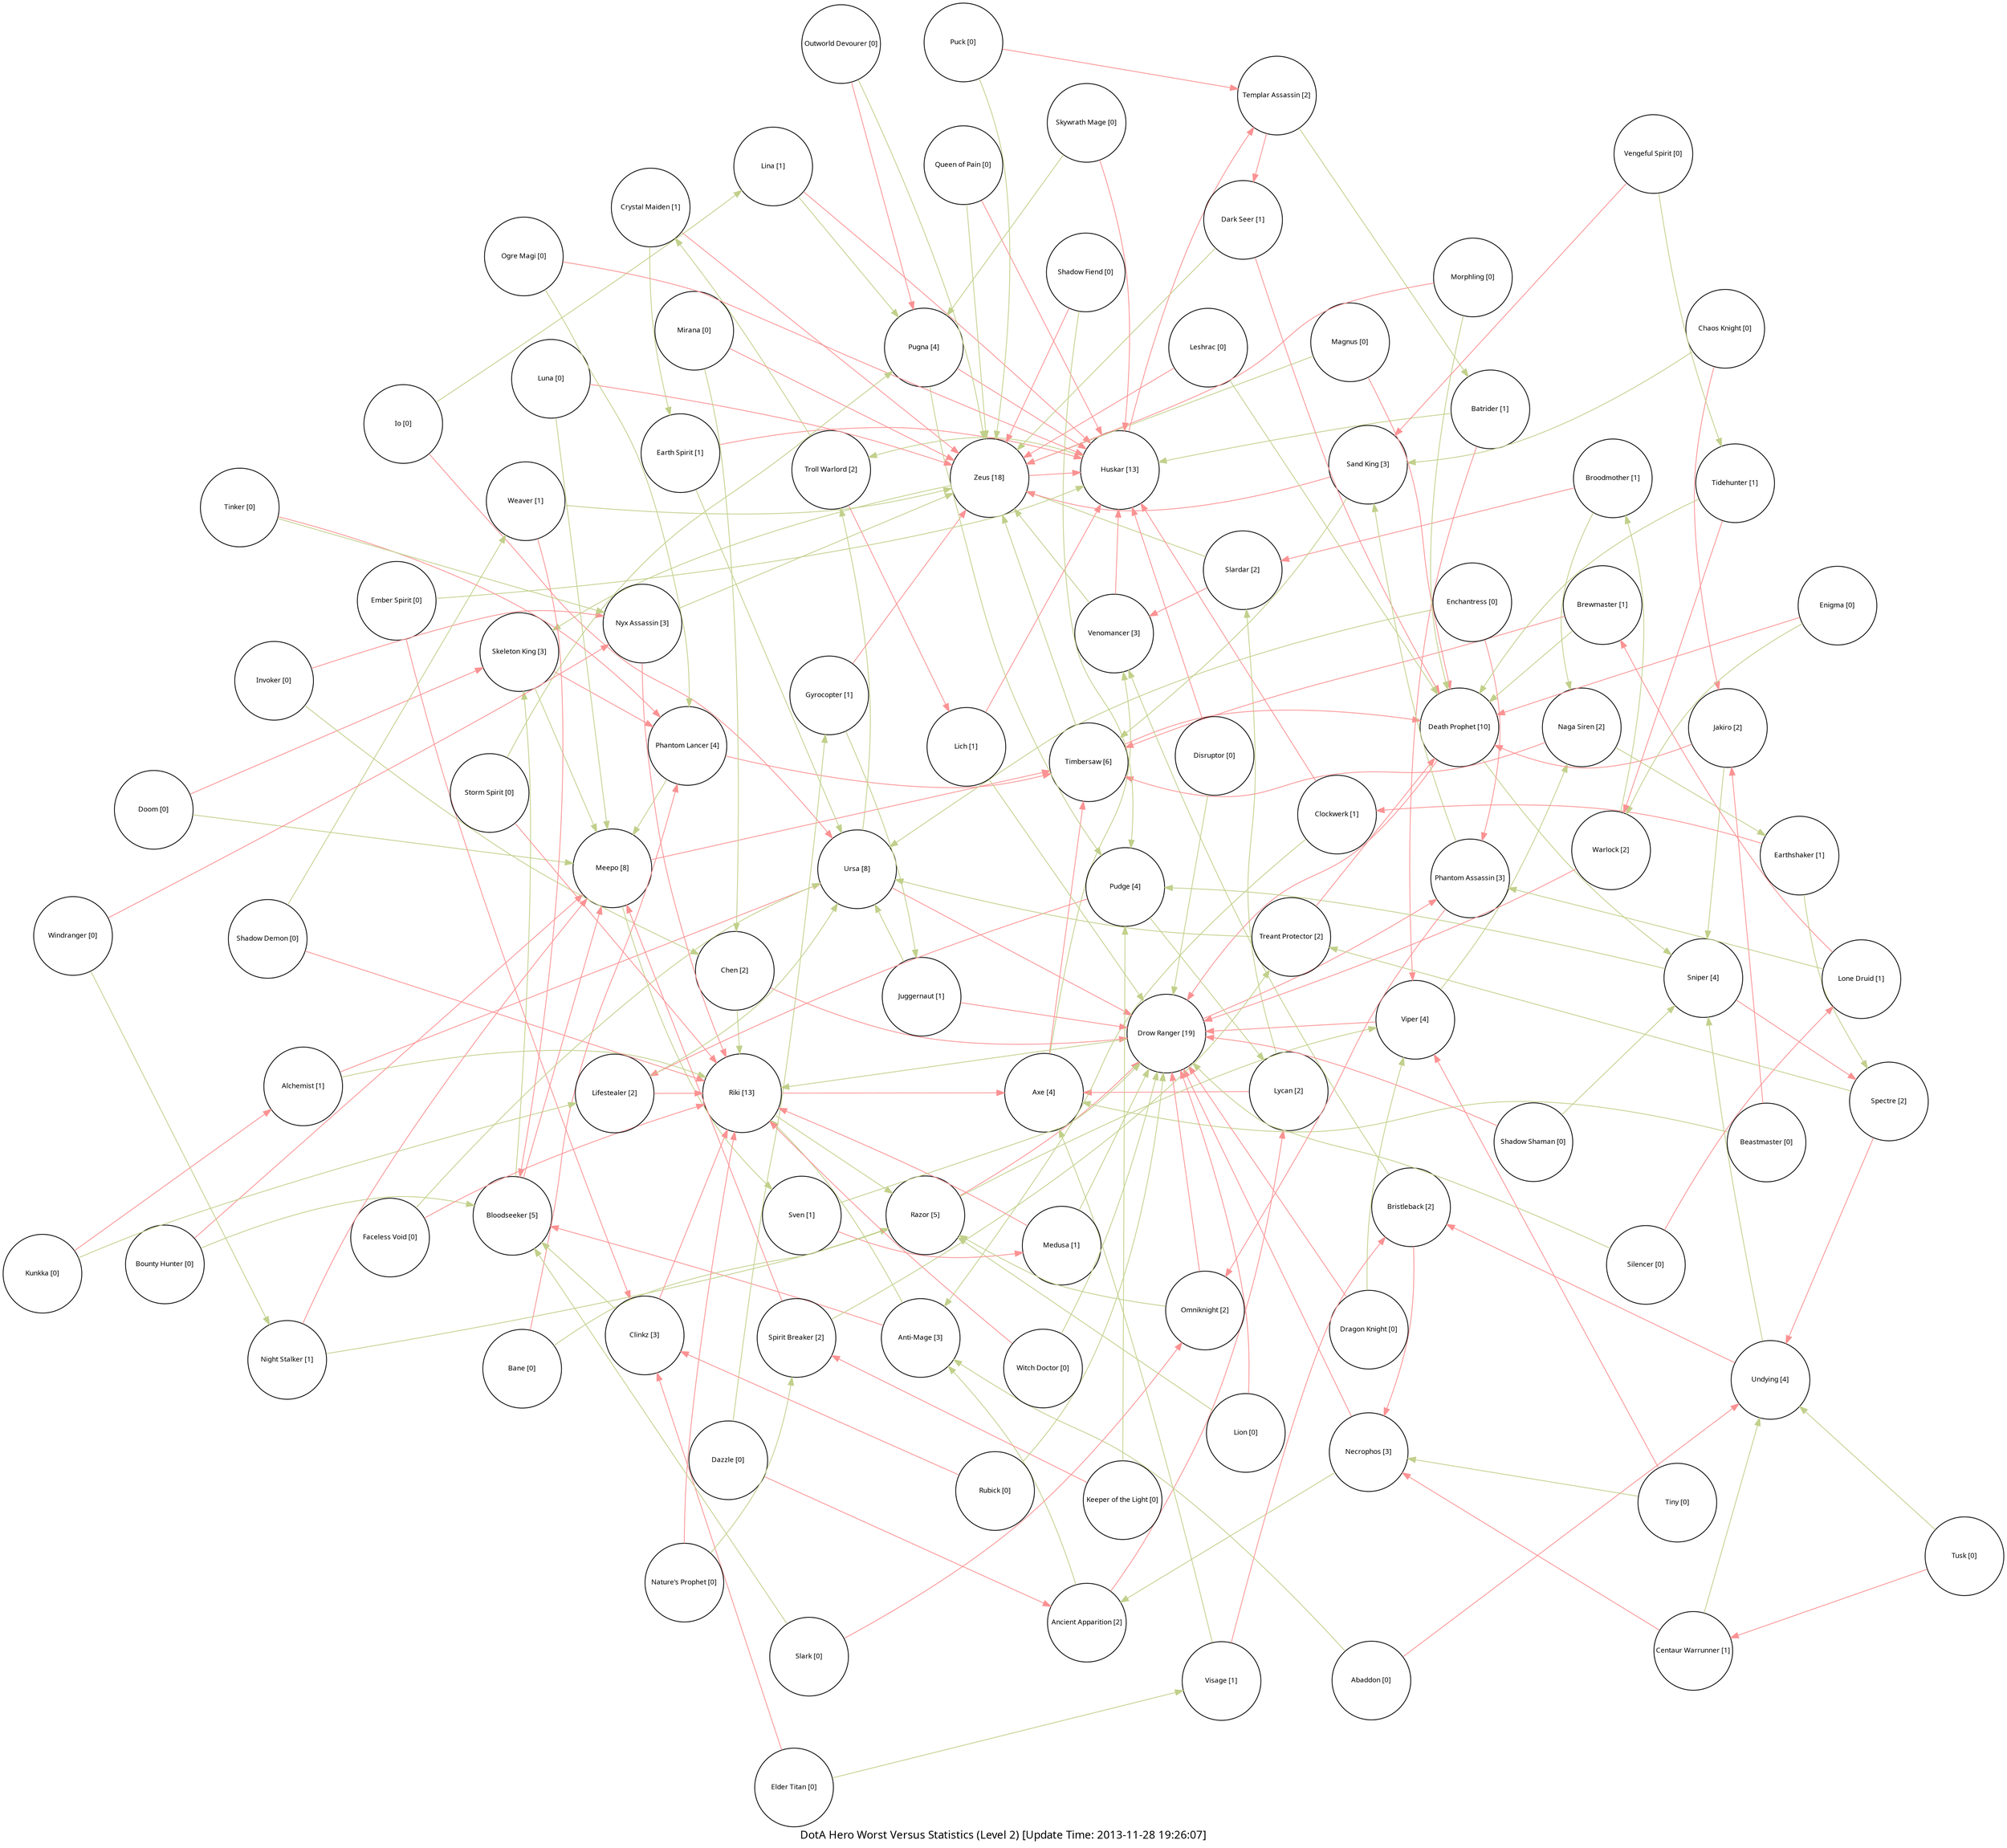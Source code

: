 digraph worst_level_2
{
    layout = neato;
    overlap = false;
    splines = true;
    fontname = "Calibri";
    label = "DotA Hero Worst Versus Statistics (Level 2) [Update Time: 2013-11-28 19:26:07]";
    sep = "+28";
    node [fontname = "Calibri", fontsize = 9, fixedsize = true, width = 1.4, height = 1.4];
    h0 [href = "http://dotabuff.com/heroes/abaddon", label = "Abaddon [0]"];
    h0 -> h93 [color = "#fb9293", tooltip = "Abaddon → Undying [1]&#10;Advantage = -2.96%&#10;Win Rate = 55.04%&#10;Matches = 43251"];
    h0 -> h3 [color = "#c1d08b", tooltip = "Abaddon → Anti-Mage [2]&#10;Advantage = -2.86%&#10;Win Rate = 62.07%&#10;Matches = 99544"];
    h1 [href = "http://dotabuff.com/heroes/alchemist", label = "Alchemist [1]"];
    h1 -> h94 [color = "#fb9293", tooltip = "Alchemist → Ursa [1]&#10;Advantage = -5.18%&#10;Win Rate = 39.94%&#10;Matches = 129174"];
    h1 -> h69 [color = "#c1d08b", tooltip = "Alchemist → Riki [2]&#10;Advantage = -4.89%&#10;Win Rate = 41.68%&#10;Matches = 218965"];
    h2 [href = "http://dotabuff.com/heroes/ancient-apparition", label = "Ancient Apparition [2]"];
    h2 -> h48 [color = "#fb9293", tooltip = "Ancient Apparition → Lycan [1]&#10;Advantage = -3.45%&#10;Win Rate = 40.85%&#10;Matches = 31834"];
    h2 -> h3 [color = "#c1d08b", tooltip = "Ancient Apparition → Anti-Mage [2]&#10;Advantage = -3.2%&#10;Win Rate = 53.62%&#10;Matches = 73424"];
    h3 [href = "http://dotabuff.com/heroes/anti-mage", label = "Anti-Mage [3]"];
    h3 -> h8 [color = "#fb9293", tooltip = "Anti-Mage → Bloodseeker [1]&#10;Advantage = -6.51%&#10;Win Rate = 34.58%&#10;Matches = 269543"];
    h3 -> h69 [color = "#c1d08b", tooltip = "Anti-Mage → Riki [2]&#10;Advantage = -5.16%&#10;Win Rate = 35.12%&#10;Matches = 240288"];
    h4 [href = "http://dotabuff.com/heroes/axe", label = "Axe [4]"];
    h4 -> h87 [color = "#fb9293", tooltip = "Axe → Timbersaw [1]&#10;Advantage = -4.68%&#10;Win Rate = 45.75%&#10;Matches = 185724"];
    h4 -> h96 [color = "#c1d08b", tooltip = "Axe → Venomancer [2]&#10;Advantage = -4.24%&#10;Win Rate = 38.46%&#10;Matches = 174870"];
    h5 [href = "http://dotabuff.com/heroes/bane", label = "Bane [0]"];
    h5 -> h63 [color = "#fb9293", tooltip = "Bane → Phantom Lancer [1]&#10;Advantage = -3.19%&#10;Win Rate = 41.47%&#10;Matches = 55618"];
    h5 -> h68 [color = "#c1d08b", tooltip = "Bane → Razor [2]&#10;Advantage = -2.99%&#10;Win Rate = 43.12%&#10;Matches = 46130"];
    h6 [href = "http://dotabuff.com/heroes/batrider", label = "Batrider [1]"];
    h6 -> h97 [color = "#fb9293", tooltip = "Batrider → Viper [1]&#10;Advantage = -4.07%&#10;Win Rate = 35.82%&#10;Matches = 57846"];
    h6 -> h34 [color = "#c1d08b", tooltip = "Batrider → Huskar [2]&#10;Advantage = -3.51%&#10;Win Rate = 43.12%&#10;Matches = 45292"];
    h7 [href = "http://dotabuff.com/heroes/beastmaster", label = "Beastmaster [0]"];
    h7 -> h37 [color = "#fb9293", tooltip = "Beastmaster → Jakiro [1]&#10;Advantage = -3.09%&#10;Win Rate = 42.04%&#10;Matches = 29274"];
    h7 -> h4 [color = "#c1d08b", tooltip = "Beastmaster → Axe [2]&#10;Advantage = -2.71%&#10;Win Rate = 46.33%&#10;Matches = 57774"];
    h8 [href = "http://dotabuff.com/heroes/bloodseeker", label = "Bloodseeker [5]"];
    h8 -> h51 [color = "#fb9293", tooltip = "Bloodseeker → Meepo [1]&#10;Advantage = -4.75%&#10;Win Rate = 53.87%&#10;Matches = 76107"];
    h8 -> h76 [color = "#c1d08b", tooltip = "Bloodseeker → Skeleton King [2]&#10;Advantage = -3.82%&#10;Win Rate = 43.51%&#10;Matches = 175541"];
    h9 [href = "http://dotabuff.com/heroes/bounty-hunter", label = "Bounty Hunter [0]"];
    h9 -> h51 [color = "#fb9293", tooltip = "Bounty Hunter → Meepo [1]&#10;Advantage = -4.12%&#10;Win Rate = 49.72%&#10;Matches = 74349"];
    h9 -> h8 [color = "#c1d08b", tooltip = "Bounty Hunter → Bloodseeker [2]&#10;Advantage = -3.91%&#10;Win Rate = 42.13%&#10;Matches = 393004"];
    h10 [href = "http://dotabuff.com/heroes/brewmaster", label = "Brewmaster [1]"];
    h10 -> h87 [color = "#fb9293", tooltip = "Brewmaster → Timbersaw [1]&#10;Advantage = -3.63%&#10;Win Rate = 47.08%&#10;Matches = 44373"];
    h10 -> h21 [color = "#c1d08b", tooltip = "Brewmaster → Death Prophet [2]&#10;Advantage = -3.5%&#10;Win Rate = 39.28%&#10;Matches = 35136"];
    h11 [href = "http://dotabuff.com/heroes/bristleback", label = "Bristleback [2]"];
    h11 -> h56 [color = "#fb9293", tooltip = "Bristleback → Necrophos [1]&#10;Advantage = -4.65%&#10;Win Rate = 41.26%&#10;Matches = 77881"];
    h11 -> h96 [color = "#c1d08b", tooltip = "Bristleback → Venomancer [2]&#10;Advantage = -3.93%&#10;Win Rate = 41.41%&#10;Matches = 108865"];
    h12 [href = "http://dotabuff.com/heroes/broodmother", label = "Broodmother [1]"];
    h12 -> h78 [color = "#fb9293", tooltip = "Broodmother → Slardar [1]&#10;Advantage = -5.43%&#10;Win Rate = 37.95%&#10;Matches = 67383"];
    h12 -> h54 [color = "#c1d08b", tooltip = "Broodmother → Naga Siren [2]&#10;Advantage = -5.21%&#10;Win Rate = 45.97%&#10;Matches = 34130"];
    h13 [href = "http://dotabuff.com/heroes/centaur-warrunner", label = "Centaur Warrunner [1]"];
    h13 -> h56 [color = "#fb9293", tooltip = "Centaur Warrunner → Necrophos [1]&#10;Advantage = -3.63%&#10;Win Rate = 44.69%&#10;Matches = 56953"];
    h13 -> h93 [color = "#c1d08b", tooltip = "Centaur Warrunner → Undying [2]&#10;Advantage = -3.45%&#10;Win Rate = 51.91%&#10;Matches = 37036"];
    h14 [href = "http://dotabuff.com/heroes/chaos-knight", label = "Chaos Knight [0]"];
    h14 -> h37 [color = "#fb9293", tooltip = "Chaos Knight → Jakiro [1]&#10;Advantage = -3.78%&#10;Win Rate = 40.35%&#10;Matches = 52984"];
    h14 -> h71 [color = "#c1d08b", tooltip = "Chaos Knight → Sand King [2]&#10;Advantage = -3.76%&#10;Win Rate = 42.68%&#10;Matches = 65054"];
    h15 [href = "http://dotabuff.com/heroes/chen", label = "Chen [2]"];
    h15 -> h25 [color = "#fb9293", tooltip = "Chen → Drow Ranger [1]&#10;Advantage = -4.17%&#10;Win Rate = 37.84%&#10;Matches = 34558"];
    h15 -> h69 [color = "#c1d08b", tooltip = "Chen → Riki [2]&#10;Advantage = -3.48%&#10;Win Rate = 39.04%&#10;Matches = 38101"];
    h16 [href = "http://dotabuff.com/heroes/clinkz", label = "Clinkz [3]"];
    h16 -> h69 [color = "#fb9293", tooltip = "Clinkz → Riki [1]&#10;Advantage = -4.4%&#10;Win Rate = 38.86%&#10;Matches = 228299"];
    h16 -> h8 [color = "#c1d08b", tooltip = "Clinkz → Bloodseeker [2]&#10;Advantage = -3.95%&#10;Win Rate = 39.52%&#10;Matches = 204208"];
    h17 [href = "http://dotabuff.com/heroes/clockwerk", label = "Clockwerk [1]"];
    h17 -> h34 [color = "#fb9293", tooltip = "Clockwerk → Huskar [1]&#10;Advantage = -5.11%&#10;Win Rate = 49.63%&#10;Matches = 83343"];
    h17 -> h3 [color = "#c1d08b", tooltip = "Clockwerk → Anti-Mage [2]&#10;Advantage = -4.42%&#10;Win Rate = 54.99%&#10;Matches = 123913"];
    h18 [href = "http://dotabuff.com/heroes/crystal-maiden", label = "Crystal Maiden [1]"];
    h18 -> h103 [color = "#fb9293", tooltip = "Crystal Maiden → Zeus [1]&#10;Advantage = -3.31%&#10;Win Rate = 45.87%&#10;Matches = 142422"];
    h18 -> h27 [color = "#c1d08b", tooltip = "Crystal Maiden → Earth Spirit [2]&#10;Advantage = -2.64%&#10;Win Rate = 63.4%&#10;Matches = 90654"];
    h19 [href = "http://dotabuff.com/heroes/dark-seer", label = "Dark Seer [1]"];
    h19 -> h21 [color = "#fb9293", tooltip = "Dark Seer → Death Prophet [1]&#10;Advantage = -4.06%&#10;Win Rate = 37.63%&#10;Matches = 60611"];
    h19 -> h103 [color = "#c1d08b", tooltip = "Dark Seer → Zeus [2]&#10;Advantage = -3.32%&#10;Win Rate = 39.59%&#10;Matches = 59853"];
    h20 [href = "http://dotabuff.com/heroes/dazzle", label = "Dazzle [0]"];
    h20 -> h2 [color = "#fb9293", tooltip = "Dazzle → Ancient Apparition [1]&#10;Advantage = -3.74%&#10;Win Rate = 50.44%&#10;Matches = 39580"];
    h20 -> h33 [color = "#c1d08b", tooltip = "Dazzle → Gyrocopter [2]&#10;Advantage = -3.19%&#10;Win Rate = 54.08%&#10;Matches = 50102"];
    h21 [href = "http://dotabuff.com/heroes/death-prophet", label = "Death Prophet [10]"];
    h21 -> h25 [color = "#fb9293", tooltip = "Death Prophet → Drow Ranger [1]&#10;Advantage = -6.43%&#10;Win Rate = 48.39%&#10;Matches = 232069"];
    h21 -> h80 [color = "#c1d08b", tooltip = "Death Prophet → Sniper [2]&#10;Advantage = -4.72%&#10;Win Rate = 54.1%&#10;Matches = 246534"];
    h22 [href = "http://dotabuff.com/heroes/disruptor", label = "Disruptor [0]"];
    h22 -> h34 [color = "#fb9293", tooltip = "Disruptor → Huskar [1]&#10;Advantage = -3.22%&#10;Win Rate = 53.81%&#10;Matches = 55597"];
    h22 -> h25 [color = "#c1d08b", tooltip = "Disruptor → Drow Ranger [2]&#10;Advantage = -2.9%&#10;Win Rate = 47.77%&#10;Matches = 87189"];
    h23 [href = "http://dotabuff.com/heroes/doom", label = "Doom [0]"];
    h23 -> h76 [color = "#fb9293", tooltip = "Doom → Skeleton King [1]&#10;Advantage = -4.09%&#10;Win Rate = 39.83%&#10;Matches = 90507"];
    h23 -> h51 [color = "#c1d08b", tooltip = "Doom → Meepo [2]&#10;Advantage = -3.9%&#10;Win Rate = 51.17%&#10;Matches = 37094"];
    h24 [href = "http://dotabuff.com/heroes/dragon-knight", label = "Dragon Knight [0]"];
    h24 -> h25 [color = "#fb9293", tooltip = "Dragon Knight → Drow Ranger [1]&#10;Advantage = -3.91%&#10;Win Rate = 42.35%&#10;Matches = 191000"];
    h24 -> h97 [color = "#c1d08b", tooltip = "Dragon Knight → Viper [2]&#10;Advantage = -2.95%&#10;Win Rate = 42.67%&#10;Matches = 150305"];
    h25 [href = "http://dotabuff.com/heroes/drow-ranger", label = "Drow Ranger [19]"];
    h25 -> h62 [color = "#fb9293", tooltip = "Drow Ranger → Phantom Assassin [1]&#10;Advantage = -4.57%&#10;Win Rate = 54.12%&#10;Matches = 353892"];
    h25 -> h69 [color = "#c1d08b", tooltip = "Drow Ranger → Riki [2]&#10;Advantage = -3.19%&#10;Win Rate = 48.15%&#10;Matches = 530771"];
    h26 [href = "http://dotabuff.com/heroes/earthshaker", label = "Earthshaker [1]"];
    h26 -> h17 [color = "#fb9293", tooltip = "Earthshaker → Clockwerk [1]&#10;Advantage = -3.79%&#10;Win Rate = 44.63%&#10;Matches = 134683"];
    h26 -> h81 [color = "#c1d08b", tooltip = "Earthshaker → Spectre [2]&#10;Advantage = -3.48%&#10;Win Rate = 42.07%&#10;Matches = 104976"];
    h27 [href = "http://dotabuff.com/heroes/earth-spirit", label = "Earth Spirit [1]"];
    h27 -> h34 [color = "#fb9293", tooltip = "Earth Spirit → Huskar [1]&#10;Advantage = -4.98%&#10;Win Rate = 37.05%&#10;Matches = 42324"];
    h27 -> h94 [color = "#c1d08b", tooltip = "Earth Spirit → Ursa [2]&#10;Advantage = -4.12%&#10;Win Rate = 30.64%&#10;Matches = 44781"];
    h28 [href = "http://dotabuff.com/heroes/elder-titan", label = "Elder Titan [0]"];
    h28 -> h16 [color = "#fb9293", tooltip = "Elder Titan → Clinkz [1]&#10;Advantage = -3.35%&#10;Win Rate = 54.09%&#10;Matches = 47423"];
    h28 -> h98 [color = "#c1d08b", tooltip = "Elder Titan → Visage [2]&#10;Advantage = -3.28%&#10;Win Rate = 51.15%&#10;Matches = 20039"];
    h29 [href = "http://dotabuff.com/heroes/ember-spirit", label = "Ember Spirit [0]"];
    h29 -> h16 [color = "#fb9293", tooltip = "Ember Spirit → Clinkz [1]&#10;Advantage = -4.57%&#10;Win Rate = 41.72%&#10;Matches = 71723"];
    h29 -> h34 [color = "#c1d08b", tooltip = "Ember Spirit → Huskar [2]&#10;Advantage = -4.28%&#10;Win Rate = 40.19%&#10;Matches = 66527"];
    h30 [href = "http://dotabuff.com/heroes/enchantress", label = "Enchantress [0]"];
    h30 -> h62 [color = "#fb9293", tooltip = "Enchantress → Phantom Assassin [1]&#10;Advantage = -2.87%&#10;Win Rate = 47.15%&#10;Matches = 86289"];
    h30 -> h94 [color = "#c1d08b", tooltip = "Enchantress → Ursa [2]&#10;Advantage = -2.84%&#10;Win Rate = 38.42%&#10;Matches = 58726"];
    h31 [href = "http://dotabuff.com/heroes/enigma", label = "Enigma [0]"];
    h31 -> h21 [color = "#fb9293", tooltip = "Enigma → Death Prophet [1]&#10;Advantage = -3.62%&#10;Win Rate = 36.06%&#10;Matches = 42712"];
    h31 -> h99 [color = "#c1d08b", tooltip = "Enigma → Warlock [2]&#10;Advantage = -3.47%&#10;Win Rate = 37.85%&#10;Matches = 39628"];
    h32 [href = "http://dotabuff.com/heroes/faceless-void", label = "Faceless Void [0]"];
    h32 -> h69 [color = "#fb9293", tooltip = "Faceless Void → Riki [1]&#10;Advantage = -3.43%&#10;Win Rate = 40.75%&#10;Matches = 210456"];
    h32 -> h94 [color = "#c1d08b", tooltip = "Faceless Void → Ursa [2]&#10;Advantage = -3.4%&#10;Win Rate = 39.33%&#10;Matches = 123744"];
    h33 [href = "http://dotabuff.com/heroes/gyrocopter", label = "Gyrocopter [1]"];
    h33 -> h103 [color = "#fb9293", tooltip = "Gyrocopter → Zeus [1]&#10;Advantage = -3.87%&#10;Win Rate = 36.45%&#10;Matches = 76951"];
    h33 -> h38 [color = "#c1d08b", tooltip = "Gyrocopter → Juggernaut [2]&#10;Advantage = -2.66%&#10;Win Rate = 43.46%&#10;Matches = 130290"];
    h34 [href = "http://dotabuff.com/heroes/huskar", label = "Huskar [13]"];
    h34 -> h85 [color = "#fb9293", tooltip = "Huskar → Templar Assassin [1]&#10;Advantage = -4.71%&#10;Win Rate = 47.11%&#10;Matches = 113568"];
    h34 -> h91 [color = "#c1d08b", tooltip = "Huskar → Troll Warlord [2]&#10;Advantage = -4.66%&#10;Win Rate = 47.23%&#10;Matches = 80594"];
    h35 [href = "http://dotabuff.com/heroes/invoker", label = "Invoker [0]"];
    h35 -> h58 [color = "#fb9293", tooltip = "Invoker → Nyx Assassin [1]&#10;Advantage = -3.37%&#10;Win Rate = 45.08%&#10;Matches = 180021"];
    h35 -> h15 [color = "#c1d08b", tooltip = "Invoker → Chen [2]&#10;Advantage = -3.2%&#10;Win Rate = 47.46%&#10;Matches = 47530"];
    h36 [href = "http://dotabuff.com/heroes/io", label = "Io [0]"];
    h36 -> h94 [color = "#fb9293", tooltip = "Io → Ursa [1]&#10;Advantage = -3.32%&#10;Win Rate = 31.29%&#10;Matches = 29539"];
    h36 -> h44 [color = "#c1d08b", tooltip = "Io → Lina [2]&#10;Advantage = -3.07%&#10;Win Rate = 39.78%&#10;Matches = 28907"];
    h37 [href = "http://dotabuff.com/heroes/jakiro", label = "Jakiro [2]"];
    h37 -> h21 [color = "#fb9293", tooltip = "Jakiro → Death Prophet [1]&#10;Advantage = -3.4%&#10;Win Rate = 42.65%&#10;Matches = 69103"];
    h37 -> h80 [color = "#c1d08b", tooltip = "Jakiro → Sniper [2]&#10;Advantage = -3.28%&#10;Win Rate = 50.98%&#10;Matches = 122681"];
    h38 [href = "http://dotabuff.com/heroes/juggernaut", label = "Juggernaut [1]"];
    h38 -> h25 [color = "#fb9293", tooltip = "Juggernaut → Drow Ranger [1]&#10;Advantage = -4.45%&#10;Win Rate = 43.03%&#10;Matches = 332015"];
    h38 -> h94 [color = "#c1d08b", tooltip = "Juggernaut → Ursa [2]&#10;Advantage = -4.12%&#10;Win Rate = 42.23%&#10;Matches = 176482"];
    h39 [href = "http://dotabuff.com/heroes/keeper-of-the-light", label = "Keeper of the Light [0]"];
    h39 -> h82 [color = "#fb9293", tooltip = "Keeper of the Light → Spirit Breaker [1]&#10;Advantage = -3.37%&#10;Win Rate = 46.16%&#10;Matches = 91847"];
    h39 -> h65 [color = "#c1d08b", tooltip = "Keeper of the Light → Pudge [2]&#10;Advantage = -3.34%&#10;Win Rate = 48.3%&#10;Matches = 206684"];
    h40 [href = "http://dotabuff.com/heroes/kunkka", label = "Kunkka [0]"];
    h40 -> h1 [color = "#fb9293", tooltip = "Kunkka → Alchemist [1]&#10;Advantage = -3.38%&#10;Win Rate = 48.11%&#10;Matches = 168052"];
    h40 -> h43 [color = "#c1d08b", tooltip = "Kunkka → Lifestealer [2]&#10;Advantage = -3.25%&#10;Win Rate = 49.04%&#10;Matches = 159166"];
    h41 [href = "http://dotabuff.com/heroes/leshrac", label = "Leshrac [0]"];
    h41 -> h103 [color = "#fb9293", tooltip = "Leshrac → Zeus [1]&#10;Advantage = -3.39%&#10;Win Rate = 38.04%&#10;Matches = 38657"];
    h41 -> h21 [color = "#c1d08b", tooltip = "Leshrac → Death Prophet [2]&#10;Advantage = -3.15%&#10;Win Rate = 36.95%&#10;Matches = 36964"];
    h42 [href = "http://dotabuff.com/heroes/lich", label = "Lich [1]"];
    h42 -> h34 [color = "#fb9293", tooltip = "Lich → Huskar [1]&#10;Advantage = -3.48%&#10;Win Rate = 57.04%&#10;Matches = 94282"];
    h42 -> h25 [color = "#c1d08b", tooltip = "Lich → Drow Ranger [2]&#10;Advantage = -3.16%&#10;Win Rate = 51.13%&#10;Matches = 197824"];
    h43 [href = "http://dotabuff.com/heroes/lifestealer", label = "Lifestealer [2]"];
    h43 -> h69 [color = "#fb9293", tooltip = "Lifestealer → Riki [1]&#10;Advantage = -4.77%&#10;Win Rate = 41.03%&#10;Matches = 244448"];
    h43 -> h94 [color = "#c1d08b", tooltip = "Lifestealer → Ursa [2]&#10;Advantage = -4.76%&#10;Win Rate = 39.66%&#10;Matches = 161122"];
    h44 [href = "http://dotabuff.com/heroes/lina", label = "Lina [1]"];
    h44 -> h34 [color = "#fb9293", tooltip = "Lina → Huskar [1]&#10;Advantage = -2.86%&#10;Win Rate = 46.35%&#10;Matches = 113056"];
    h44 -> h66 [color = "#c1d08b", tooltip = "Lina → Pugna [2]&#10;Advantage = -2.43%&#10;Win Rate = 45.2%&#10;Matches = 67078"];
    h45 [href = "http://dotabuff.com/heroes/lion", label = "Lion [0]"];
    h45 -> h25 [color = "#fb9293", tooltip = "Lion → Drow Ranger [1]&#10;Advantage = -3.15%&#10;Win Rate = 43.3%&#10;Matches = 267213"];
    h45 -> h68 [color = "#c1d08b", tooltip = "Lion → Razor [2]&#10;Advantage = -3.02%&#10;Win Rate = 46.21%&#10;Matches = 121430"];
    h46 [href = "http://dotabuff.com/heroes/lone-druid", label = "Lone Druid [1]"];
    h46 -> h10 [color = "#fb9293", tooltip = "Lone Druid → Brewmaster [1]&#10;Advantage = -3.5%&#10;Win Rate = 42.45%&#10;Matches = 23574"];
    h46 -> h62 [color = "#c1d08b", tooltip = "Lone Druid → Phantom Assassin [2]&#10;Advantage = -3.33%&#10;Win Rate = 46.97%&#10;Matches = 96186"];
    h47 [href = "http://dotabuff.com/heroes/luna", label = "Luna [0]"];
    h47 -> h103 [color = "#fb9293", tooltip = "Luna → Zeus [1]&#10;Advantage = -3.94%&#10;Win Rate = 44.77%&#10;Matches = 106540"];
    h47 -> h51 [color = "#c1d08b", tooltip = "Luna → Meepo [2]&#10;Advantage = -3.1%&#10;Win Rate = 56.86%&#10;Matches = 41975"];
    h48 [href = "http://dotabuff.com/heroes/lycan", label = "Lycan [2]"];
    h48 -> h4 [color = "#fb9293", tooltip = "Lycan → Axe [1]&#10;Advantage = -5.18%&#10;Win Rate = 51.16%&#10;Matches = 90904"];
    h48 -> h78 [color = "#c1d08b", tooltip = "Lycan → Slardar [2]&#10;Advantage = -4.16%&#10;Win Rate = 47.85%&#10;Matches = 51849"];
    h49 [href = "http://dotabuff.com/heroes/magnus", label = "Magnus [0]"];
    h49 -> h21 [color = "#fb9293", tooltip = "Magnus → Death Prophet [1]&#10;Advantage = -3.39%&#10;Win Rate = 34.58%&#10;Matches = 60328"];
    h49 -> h103 [color = "#c1d08b", tooltip = "Magnus → Zeus [2]&#10;Advantage = -3.29%&#10;Win Rate = 35.94%&#10;Matches = 59078"];
    h50 [href = "http://dotabuff.com/heroes/medusa", label = "Medusa [1]"];
    h50 -> h69 [color = "#fb9293", tooltip = "Medusa → Riki [1]&#10;Advantage = -3.7%&#10;Win Rate = 42.34%&#10;Matches = 99039"];
    h50 -> h25 [color = "#c1d08b", tooltip = "Medusa → Drow Ranger [2]&#10;Advantage = -3.64%&#10;Win Rate = 41.82%&#10;Matches = 89981"];
    h51 [href = "http://dotabuff.com/heroes/meepo", label = "Meepo [8]"];
    h51 -> h87 [color = "#fb9293", tooltip = "Meepo → Timbersaw [1]&#10;Advantage = -6.75%&#10;Win Rate = 38.89%&#10;Matches = 44714"];
    h51 -> h84 [color = "#c1d08b", tooltip = "Meepo → Sven [2]&#10;Advantage = -6.09%&#10;Win Rate = 38.3%&#10;Matches = 40484"];
    h52 [href = "http://dotabuff.com/heroes/mirana", label = "Mirana [0]"];
    h52 -> h103 [color = "#fb9293", tooltip = "Mirana → Zeus [1]&#10;Advantage = -4.17%&#10;Win Rate = 43.55%&#10;Matches = 168384"];
    h52 -> h15 [color = "#c1d08b", tooltip = "Mirana → Chen [2]&#10;Advantage = -3.32%&#10;Win Rate = 54.93%&#10;Matches = 45110"];
    h53 [href = "http://dotabuff.com/heroes/morphling", label = "Morphling [0]"];
    h53 -> h103 [color = "#fb9293", tooltip = "Morphling → Zeus [1]&#10;Advantage = -3.01%&#10;Win Rate = 33.04%&#10;Matches = 51787"];
    h53 -> h21 [color = "#c1d08b", tooltip = "Morphling → Death Prophet [2]&#10;Advantage = -2.87%&#10;Win Rate = 31.83%&#10;Matches = 47688"];
    h54 [href = "http://dotabuff.com/heroes/naga-siren", label = "Naga Siren [2]"];
    h54 -> h87 [color = "#fb9293", tooltip = "Naga Siren → Timbersaw [1]&#10;Advantage = -4.72%&#10;Win Rate = 41.6%&#10;Matches = 62302"];
    h54 -> h26 [color = "#c1d08b", tooltip = "Naga Siren → Earthshaker [2]&#10;Advantage = -4.34%&#10;Win Rate = 41.9%&#10;Matches = 62937"];
    h55 [href = "http://dotabuff.com/heroes/natures-prophet", label = "Nature's Prophet [0]"];
    h55 -> h69 [color = "#fb9293", tooltip = "Nature's Prophet → Riki [1]&#10;Advantage = -4.07%&#10;Win Rate = 42.24%&#10;Matches = 294335"];
    h55 -> h82 [color = "#c1d08b", tooltip = "Nature's Prophet → Spirit Breaker [2]&#10;Advantage = -3.94%&#10;Win Rate = 44.74%&#10;Matches = 317776"];
    h56 [href = "http://dotabuff.com/heroes/necrophos", label = "Necrophos [3]"];
    h56 -> h25 [color = "#fb9293", tooltip = "Necrophos → Drow Ranger [1]&#10;Advantage = -4.67%&#10;Win Rate = 48.75%&#10;Matches = 109226"];
    h56 -> h2 [color = "#c1d08b", tooltip = "Necrophos → Ancient Apparition [2]&#10;Advantage = -4.24%&#10;Win Rate = 53.42%&#10;Matches = 48606"];
    h57 [href = "http://dotabuff.com/heroes/night-stalker", label = "Night Stalker [1]"];
    h57 -> h51 [color = "#fb9293", tooltip = "Night Stalker → Meepo [1]&#10;Advantage = -4.0%&#10;Win Rate = 52.49%&#10;Matches = 28415"];
    h57 -> h68 [color = "#c1d08b", tooltip = "Night Stalker → Razor [2]&#10;Advantage = -3.0%&#10;Win Rate = 47.52%&#10;Matches = 61786"];
    h58 [href = "http://dotabuff.com/heroes/nyx-assassin", label = "Nyx Assassin [3]"];
    h58 -> h69 [color = "#fb9293", tooltip = "Nyx Assassin → Riki [1]&#10;Advantage = -3.9%&#10;Win Rate = 41.14%&#10;Matches = 167486"];
    h58 -> h103 [color = "#c1d08b", tooltip = "Nyx Assassin → Zeus [2]&#10;Advantage = -3.26%&#10;Win Rate = 38.67%&#10;Matches = 98589"];
    h59 [href = "http://dotabuff.com/heroes/ogre-magi", label = "Ogre Magi [0]"];
    h59 -> h34 [color = "#fb9293", tooltip = "Ogre Magi → Huskar [1]&#10;Advantage = -3.06%&#10;Win Rate = 53.05%&#10;Matches = 89960"];
    h59 -> h63 [color = "#c1d08b", tooltip = "Ogre Magi → Phantom Lancer [2]&#10;Advantage = -3.0%&#10;Win Rate = 48.3%&#10;Matches = 96011"];
    h60 [href = "http://dotabuff.com/heroes/omniknight", label = "Omniknight [2]"];
    h60 -> h25 [color = "#fb9293", tooltip = "Omniknight → Drow Ranger [1]&#10;Advantage = -4.58%&#10;Win Rate = 46.47%&#10;Matches = 117060"];
    h60 -> h68 [color = "#c1d08b", tooltip = "Omniknight → Razor [2]&#10;Advantage = -4.1%&#10;Win Rate = 49.74%&#10;Matches = 60866"];
    h61 [href = "http://dotabuff.com/heroes/outworld-devourer", label = "Outworld Devourer [0]"];
    h61 -> h66 [color = "#fb9293", tooltip = "Outworld Devourer → Pugna [1]&#10;Advantage = -6.2%&#10;Win Rate = 43.03%&#10;Matches = 63341"];
    h61 -> h103 [color = "#c1d08b", tooltip = "Outworld Devourer → Zeus [2]&#10;Advantage = -4.21%&#10;Win Rate = 37.48%&#10;Matches = 76666"];
    h62 [href = "http://dotabuff.com/heroes/phantom-assassin", label = "Phantom Assassin [3]"];
    h62 -> h60 [color = "#fb9293", tooltip = "Phantom Assassin → Omniknight [1]&#10;Advantage = -4.37%&#10;Win Rate = 37.64%&#10;Matches = 102135"];
    h62 -> h71 [color = "#c1d08b", tooltip = "Phantom Assassin → Sand King [2]&#10;Advantage = -3.85%&#10;Win Rate = 41.44%&#10;Matches = 139608"];
    h63 [href = "http://dotabuff.com/heroes/phantom-lancer", label = "Phantom Lancer [4]"];
    h63 -> h87 [color = "#fb9293", tooltip = "Phantom Lancer → Timbersaw [1]&#10;Advantage = -4.15%&#10;Win Rate = 48.93%&#10;Matches = 131012"];
    h63 -> h51 [color = "#c1d08b", tooltip = "Phantom Lancer → Meepo [2]&#10;Advantage = -3.8%&#10;Win Rate = 53.95%&#10;Matches = 43878"];
    h64 [href = "http://dotabuff.com/heroes/puck", label = "Puck [0]"];
    h64 -> h85 [color = "#fb9293", tooltip = "Puck → Templar Assassin [1]&#10;Advantage = -3.26%&#10;Win Rate = 46.14%&#10;Matches = 68722"];
    h64 -> h103 [color = "#c1d08b", tooltip = "Puck → Zeus [2]&#10;Advantage = -3.1%&#10;Win Rate = 36.16%&#10;Matches = 69834"];
    h65 [href = "http://dotabuff.com/heroes/pudge", label = "Pudge [4]"];
    h65 -> h43 [color = "#fb9293", tooltip = "Pudge → Lifestealer [1]&#10;Advantage = -5.09%&#10;Win Rate = 47.13%&#10;Matches = 498673"];
    h65 -> h48 [color = "#c1d08b", tooltip = "Pudge → Lycan [2]&#10;Advantage = -4.68%&#10;Win Rate = 40.13%&#10;Matches = 178546"];
    h66 [href = "http://dotabuff.com/heroes/pugna", label = "Pugna [4]"];
    h66 -> h34 [color = "#fb9293", tooltip = "Pugna → Huskar [1]&#10;Advantage = -7.21%&#10;Win Rate = 44.81%&#10;Matches = 58217"];
    h66 -> h65 [color = "#c1d08b", tooltip = "Pugna → Pudge [2]&#10;Advantage = -4.82%&#10;Win Rate = 45.69%&#10;Matches = 187150"];
    h67 [href = "http://dotabuff.com/heroes/queen-of-pain", label = "Queen of Pain [0]"];
    h67 -> h34 [color = "#fb9293", tooltip = "Queen of Pain → Huskar [1]&#10;Advantage = -4.61%&#10;Win Rate = 43.3%&#10;Matches = 100145"];
    h67 -> h103 [color = "#c1d08b", tooltip = "Queen of Pain → Zeus [2]&#10;Advantage = -3.48%&#10;Win Rate = 35.51%&#10;Matches = 100110"];
    h68 [href = "http://dotabuff.com/heroes/razor", label = "Razor [5]"];
    h68 -> h25 [color = "#fb9293", tooltip = "Razor → Drow Ranger [1]&#10;Advantage = -4.36%&#10;Win Rate = 43.44%&#10;Matches = 206080"];
    h68 -> h97 [color = "#c1d08b", tooltip = "Razor → Viper [2]&#10;Advantage = -3.63%&#10;Win Rate = 43.52%&#10;Matches = 158424"];
    h69 [href = "http://dotabuff.com/heroes/riki", label = "Riki [13]"];
    h69 -> h4 [color = "#fb9293", tooltip = "Riki → Axe [1]&#10;Advantage = -3.35%&#10;Win Rate = 51.03%&#10;Matches = 319806"];
    h69 -> h68 [color = "#c1d08b", tooltip = "Riki → Razor [2]&#10;Advantage = -3.07%&#10;Win Rate = 49.83%&#10;Matches = 176045"];
    h70 [href = "http://dotabuff.com/heroes/rubick", label = "Rubick [0]"];
    h70 -> h16 [color = "#fb9293", tooltip = "Rubick → Clinkz [1]&#10;Advantage = -3.47%&#10;Win Rate = 47.36%&#10;Matches = 121737"];
    h70 -> h25 [color = "#c1d08b", tooltip = "Rubick → Drow Ranger [2]&#10;Advantage = -3.23%&#10;Win Rate = 39.32%&#10;Matches = 176719"];
    h71 [href = "http://dotabuff.com/heroes/sand-king", label = "Sand King [3]"];
    h71 -> h103 [color = "#fb9293", tooltip = "Sand King → Zeus [1]&#10;Advantage = -3.92%&#10;Win Rate = 41.31%&#10;Matches = 109946"];
    h71 -> h87 [color = "#c1d08b", tooltip = "Sand King → Timbersaw [2]&#10;Advantage = -3.17%&#10;Win Rate = 48.5%&#10;Matches = 107142"];
    h72 [href = "http://dotabuff.com/heroes/shadow-demon", label = "Shadow Demon [0]"];
    h72 -> h69 [color = "#fb9293", tooltip = "Shadow Demon → Riki [1]&#10;Advantage = -3.03%&#10;Win Rate = 36.24%&#10;Matches = 60413"];
    h72 -> h100 [color = "#c1d08b", tooltip = "Shadow Demon → Weaver [2]&#10;Advantage = -2.82%&#10;Win Rate = 38.11%&#10;Matches = 49460"];
    h73 [href = "http://dotabuff.com/heroes/shadow-fiend", label = "Shadow Fiend [0]"];
    h73 -> h103 [color = "#fb9293", tooltip = "Shadow Fiend → Zeus [1]&#10;Advantage = -3.6%&#10;Win Rate = 40.62%&#10;Matches = 108492"];
    h73 -> h65 [color = "#c1d08b", tooltip = "Shadow Fiend → Pudge [2]&#10;Advantage = -3.44%&#10;Win Rate = 48.16%&#10;Matches = 401143"];
    h74 [href = "http://dotabuff.com/heroes/shadow-shaman", label = "Shadow Shaman [0]"];
    h74 -> h25 [color = "#fb9293", tooltip = "Shadow Shaman → Drow Ranger [1]&#10;Advantage = -4.22%&#10;Win Rate = 45.98%&#10;Matches = 139509"];
    h74 -> h80 [color = "#c1d08b", tooltip = "Shadow Shaman → Sniper [2]&#10;Advantage = -3.73%&#10;Win Rate = 50.82%&#10;Matches = 154088"];
    h75 [href = "http://dotabuff.com/heroes/silencer", label = "Silencer [0]"];
    h75 -> h46 [color = "#fb9293", tooltip = "Silencer → Lone Druid [1]&#10;Advantage = -3.71%&#10;Win Rate = 53.83%&#10;Matches = 51539"];
    h75 -> h25 [color = "#c1d08b", tooltip = "Silencer → Drow Ranger [2]&#10;Advantage = -3.07%&#10;Win Rate = 46.53%&#10;Matches = 130132"];
    h76 [href = "http://dotabuff.com/heroes/skeleton-king", label = "Skeleton King [3]"];
    h76 -> h63 [color = "#fb9293", tooltip = "Skeleton King → Phantom Lancer [1]&#10;Advantage = -4.75%&#10;Win Rate = 49.52%&#10;Matches = 104890"];
    h76 -> h51 [color = "#c1d08b", tooltip = "Skeleton King → Meepo [2]&#10;Advantage = -3.32%&#10;Win Rate = 58.16%&#10;Matches = 34842"];
    h77 [href = "http://dotabuff.com/heroes/skywrath-mage", label = "Skywrath Mage [0]"];
    h77 -> h34 [color = "#fb9293", tooltip = "Skywrath Mage → Huskar [1]&#10;Advantage = -4.97%&#10;Win Rate = 43.21%&#10;Matches = 67786"];
    h77 -> h66 [color = "#c1d08b", tooltip = "Skywrath Mage → Pugna [2]&#10;Advantage = -3.9%&#10;Win Rate = 42.76%&#10;Matches = 56396"];
    h78 [href = "http://dotabuff.com/heroes/slardar", label = "Slardar [2]"];
    h78 -> h96 [color = "#fb9293", tooltip = "Slardar → Venomancer [1]&#10;Advantage = -4.16%&#10;Win Rate = 42.5%&#10;Matches = 103816"];
    h78 -> h103 [color = "#c1d08b", tooltip = "Slardar → Zeus [2]&#10;Advantage = -3.56%&#10;Win Rate = 44.04%&#10;Matches = 84662"];
    h79 [href = "http://dotabuff.com/heroes/slark", label = "Slark [0]"];
    h79 -> h60 [color = "#fb9293", tooltip = "Slark → Omniknight [1]&#10;Advantage = -4.16%&#10;Win Rate = 44.02%&#10;Matches = 82599"];
    h79 -> h8 [color = "#c1d08b", tooltip = "Slark → Bloodseeker [2]&#10;Advantage = -4.08%&#10;Win Rate = 45.88%&#10;Matches = 289520"];
    h80 [href = "http://dotabuff.com/heroes/sniper", label = "Sniper [4]"];
    h80 -> h81 [color = "#fb9293", tooltip = "Sniper → Spectre [1]&#10;Advantage = -3.54%&#10;Win Rate = 41.74%&#10;Matches = 140096"];
    h80 -> h65 [color = "#c1d08b", tooltip = "Sniper → Pudge [2]&#10;Advantage = -3.39%&#10;Win Rate = 47.6%&#10;Matches = 654527"];
    h81 [href = "http://dotabuff.com/heroes/spectre", label = "Spectre [2]"];
    h81 -> h93 [color = "#fb9293", tooltip = "Spectre → Undying [1]&#10;Advantage = -5.52%&#10;Win Rate = 49.76%&#10;Matches = 45325"];
    h81 -> h90 [color = "#c1d08b", tooltip = "Spectre → Treant Protector [2]&#10;Advantage = -4.72%&#10;Win Rate = 46.21%&#10;Matches = 41419"];
    h82 [href = "http://dotabuff.com/heroes/spirit-breaker", label = "Spirit Breaker [2]"];
    h82 -> h51 [color = "#fb9293", tooltip = "Spirit Breaker → Meepo [1]&#10;Advantage = -4.4%&#10;Win Rate = 52.29%&#10;Matches = 59073"];
    h82 -> h90 [color = "#c1d08b", tooltip = "Spirit Breaker → Treant Protector [2]&#10;Advantage = -3.5%&#10;Win Rate = 44.03%&#10;Matches = 73751"];
    h83 [href = "http://dotabuff.com/heroes/storm-spirit", label = "Storm Spirit [0]"];
    h83 -> h69 [color = "#fb9293", tooltip = "Storm Spirit → Riki [1]&#10;Advantage = -3.59%&#10;Win Rate = 39.77%&#10;Matches = 172451"];
    h83 -> h66 [color = "#c1d08b", tooltip = "Storm Spirit → Pugna [2]&#10;Advantage = -3.31%&#10;Win Rate = 44.28%&#10;Matches = 67365"];
    h84 [href = "http://dotabuff.com/heroes/sven", label = "Sven [1]"];
    h84 -> h50 [color = "#fb9293", tooltip = "Sven → Medusa [1]&#10;Advantage = -3.34%&#10;Win Rate = 48.77%&#10;Matches = 62208"];
    h84 -> h25 [color = "#c1d08b", tooltip = "Sven → Drow Ranger [2]&#10;Advantage = -3.18%&#10;Win Rate = 44.35%&#10;Matches = 217915"];
    h85 [href = "http://dotabuff.com/heroes/templar-assassin", label = "Templar Assassin [2]"];
    h85 -> h19 [color = "#fb9293", tooltip = "Templar Assassin → Dark Seer [1]&#10;Advantage = -5.53%&#10;Win Rate = 42.12%&#10;Matches = 63466"];
    h85 -> h6 [color = "#c1d08b", tooltip = "Templar Assassin → Batrider [2]&#10;Advantage = -5.08%&#10;Win Rate = 47.6%&#10;Matches = 47303"];
    h86 [href = "http://dotabuff.com/heroes/tidehunter", label = "Tidehunter [1]"];
    h86 -> h99 [color = "#fb9293", tooltip = "Tidehunter → Warlock [1]&#10;Advantage = -3.69%&#10;Win Rate = 43.65%&#10;Matches = 89748"];
    h86 -> h21 [color = "#c1d08b", tooltip = "Tidehunter → Death Prophet [2]&#10;Advantage = -3.4%&#10;Win Rate = 42.26%&#10;Matches = 89113"];
    h87 [href = "http://dotabuff.com/heroes/timbersaw", label = "Timbersaw [6]"];
    h87 -> h21 [color = "#fb9293", tooltip = "Timbersaw → Death Prophet [1]&#10;Advantage = -5.1%&#10;Win Rate = 37.48%&#10;Matches = 109238"];
    h87 -> h103 [color = "#c1d08b", tooltip = "Timbersaw → Zeus [2]&#10;Advantage = -4.55%&#10;Win Rate = 39.24%&#10;Matches = 106113"];
    h88 [href = "http://dotabuff.com/heroes/tinker", label = "Tinker [0]"];
    h88 -> h63 [color = "#fb9293", tooltip = "Tinker → Phantom Lancer [1]&#10;Advantage = -3.1%&#10;Win Rate = 38.61%&#10;Matches = 52531"];
    h88 -> h58 [color = "#c1d08b", tooltip = "Tinker → Nyx Assassin [2]&#10;Advantage = -2.99%&#10;Win Rate = 43.15%&#10;Matches = 52937"];
    h89 [href = "http://dotabuff.com/heroes/tiny", label = "Tiny [0]"];
    h89 -> h97 [color = "#fb9293", tooltip = "Tiny → Viper [1]&#10;Advantage = -3.82%&#10;Win Rate = 40.1%&#10;Matches = 103539"];
    h89 -> h56 [color = "#c1d08b", tooltip = "Tiny → Necrophos [2]&#10;Advantage = -3.27%&#10;Win Rate = 38.05%&#10;Matches = 63000"];
    h90 [href = "http://dotabuff.com/heroes/treant-protector", label = "Treant Protector [2]"];
    h90 -> h21 [color = "#fb9293", tooltip = "Treant Protector → Death Prophet [1]&#10;Advantage = -3.92%&#10;Win Rate = 42.71%&#10;Matches = 44179"];
    h90 -> h94 [color = "#c1d08b", tooltip = "Treant Protector → Ursa [2]&#10;Advantage = -3.62%&#10;Win Rate = 45.92%&#10;Matches = 47404"];
    h91 [href = "http://dotabuff.com/heroes/troll-warlord", label = "Troll Warlord [2]"];
    h91 -> h42 [color = "#fb9293", tooltip = "Troll Warlord → Lich [1]&#10;Advantage = -3.15%&#10;Win Rate = 35.49%&#10;Matches = 61797"];
    h91 -> h18 [color = "#c1d08b", tooltip = "Troll Warlord → Crystal Maiden [2]&#10;Advantage = -3.11%&#10;Win Rate = 38.13%&#10;Matches = 90042"];
    h92 [href = "http://dotabuff.com/heroes/tusk", label = "Tusk [0]"];
    h92 -> h13 [color = "#fb9293", tooltip = "Tusk → Centaur Warrunner [1]&#10;Advantage = -3.64%&#10;Win Rate = 38.81%&#10;Matches = 50968"];
    h92 -> h93 [color = "#c1d08b", tooltip = "Tusk → Undying [2]&#10;Advantage = -2.74%&#10;Win Rate = 44.78%&#10;Matches = 37940"];
    h93 [href = "http://dotabuff.com/heroes/undying", label = "Undying [4]"];
    h93 -> h11 [color = "#fb9293", tooltip = "Undying → Bristleback [1]&#10;Advantage = -5.44%&#10;Win Rate = 42.4%&#10;Matches = 52940"];
    h93 -> h80 [color = "#c1d08b", tooltip = "Undying → Sniper [2]&#10;Advantage = -3.88%&#10;Win Rate = 46.69%&#10;Matches = 77723"];
    h94 [href = "http://dotabuff.com/heroes/ursa", label = "Ursa [8]"];
    h94 -> h25 [color = "#fb9293", tooltip = "Ursa → Drow Ranger [1]&#10;Advantage = -3.86%&#10;Win Rate = 47.7%&#10;Matches = 272434"];
    h94 -> h91 [color = "#c1d08b", tooltip = "Ursa → Troll Warlord [2]&#10;Advantage = -3.55%&#10;Win Rate = 55.32%&#10;Matches = 89234"];
    h95 [href = "http://dotabuff.com/heroes/vengeful-spirit", label = "Vengeful Spirit [0]"];
    h95 -> h71 [color = "#fb9293", tooltip = "Vengeful Spirit → Sand King [1]&#10;Advantage = -2.85%&#10;Win Rate = 50.89%&#10;Matches = 111607"];
    h95 -> h86 [color = "#c1d08b", tooltip = "Vengeful Spirit → Tidehunter [2]&#10;Advantage = -2.42%&#10;Win Rate = 49.43%&#10;Matches = 93399"];
    h96 [href = "http://dotabuff.com/heroes/venomancer", label = "Venomancer [3]"];
    h96 -> h34 [color = "#fb9293", tooltip = "Venomancer → Huskar [1]&#10;Advantage = -4.0%&#10;Win Rate = 56.28%&#10;Matches = 109830"];
    h96 -> h103 [color = "#c1d08b", tooltip = "Venomancer → Zeus [2]&#10;Advantage = -3.83%&#10;Win Rate = 47.61%&#10;Matches = 109803"];
    h97 [href = "http://dotabuff.com/heroes/viper", label = "Viper [4]"];
    h97 -> h25 [color = "#fb9293", tooltip = "Viper → Drow Ranger [1]&#10;Advantage = -3.61%&#10;Win Rate = 47.62%&#10;Matches = 361614"];
    h97 -> h54 [color = "#c1d08b", tooltip = "Viper → Naga Siren [2]&#10;Advantage = -2.65%&#10;Win Rate = 56.27%&#10;Matches = 62454"];
    h98 [href = "http://dotabuff.com/heroes/visage", label = "Visage [1]"];
    h98 -> h11 [color = "#fb9293", tooltip = "Visage → Bristleback [1]&#10;Advantage = -4.43%&#10;Win Rate = 42.24%&#10;Matches = 31028"];
    h98 -> h4 [color = "#c1d08b", tooltip = "Visage → Axe [2]&#10;Advantage = -4.39%&#10;Win Rate = 45.15%&#10;Matches = 47299"];
    h99 [href = "http://dotabuff.com/heroes/warlock", label = "Warlock [2]"];
    h99 -> h25 [color = "#fb9293", tooltip = "Warlock → Drow Ranger [1]&#10;Advantage = -4.44%&#10;Win Rate = 48.29%&#10;Matches = 158299"];
    h99 -> h12 [color = "#c1d08b", tooltip = "Warlock → Broodmother [2]&#10;Advantage = -2.82%&#10;Win Rate = 56.88%&#10;Matches = 51410"];
    h100 [href = "http://dotabuff.com/heroes/weaver", label = "Weaver [1]"];
    h100 -> h8 [color = "#fb9293", tooltip = "Weaver → Bloodseeker [1]&#10;Advantage = -5.49%&#10;Win Rate = 44.06%&#10;Matches = 246691"];
    h100 -> h103 [color = "#c1d08b", tooltip = "Weaver → Zeus [2]&#10;Advantage = -4.7%&#10;Win Rate = 41.14%&#10;Matches = 126682"];
    h101 [href = "http://dotabuff.com/heroes/windranger", label = "Windranger [0]"];
    h101 -> h58 [color = "#fb9293", tooltip = "Windranger → Nyx Assassin [1]&#10;Advantage = -2.35%&#10;Win Rate = 45.89%&#10;Matches = 135985"];
    h101 -> h57 [color = "#c1d08b", tooltip = "Windranger → Night Stalker [2]&#10;Advantage = -2.29%&#10;Win Rate = 42.64%&#10;Matches = 90466"];
    h102 [href = "http://dotabuff.com/heroes/witch-doctor", label = "Witch Doctor [0]"];
    h102 -> h69 [color = "#fb9293", tooltip = "Witch Doctor → Riki [1]&#10;Advantage = -3.47%&#10;Win Rate = 46.17%&#10;Matches = 130997"];
    h102 -> h25 [color = "#c1d08b", tooltip = "Witch Doctor → Drow Ranger [2]&#10;Advantage = -3.23%&#10;Win Rate = 45.94%&#10;Matches = 148523"];
    h103 [href = "http://dotabuff.com/heroes/zeus", label = "Zeus [18]"];
    h103 -> h34 [color = "#fb9293", tooltip = "Zeus → Huskar [1]&#10;Advantage = -7.86%&#10;Win Rate = 51.75%&#10;Matches = 121538"];
    h103 -> h76 [color = "#c1d08b", tooltip = "Zeus → Skeleton King [2]&#10;Advantage = -4.59%&#10;Win Rate = 46.11%&#10;Matches = 120650"];
}
